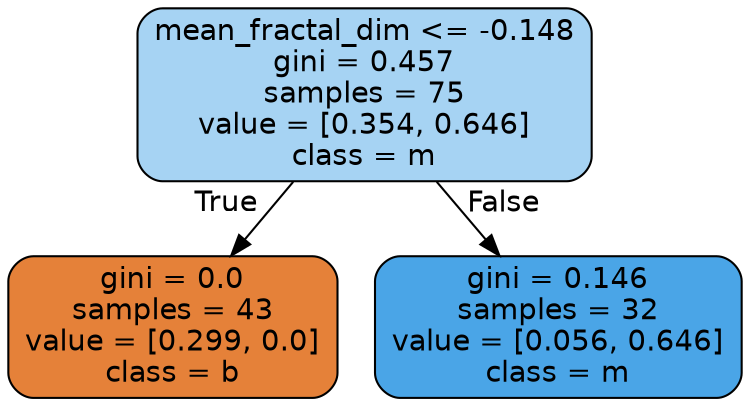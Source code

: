 digraph Tree {
node [shape=box, style="filled, rounded", color="black", fontname=helvetica] ;
edge [fontname=helvetica] ;
0 [label="mean_fractal_dim <= -0.148\ngini = 0.457\nsamples = 75\nvalue = [0.354, 0.646]\nclass = m", fillcolor="#a6d3f3"] ;
1 [label="gini = 0.0\nsamples = 43\nvalue = [0.299, 0.0]\nclass = b", fillcolor="#e58139"] ;
0 -> 1 [labeldistance=2.5, labelangle=45, headlabel="True"] ;
2 [label="gini = 0.146\nsamples = 32\nvalue = [0.056, 0.646]\nclass = m", fillcolor="#4aa5e7"] ;
0 -> 2 [labeldistance=2.5, labelangle=-45, headlabel="False"] ;
}